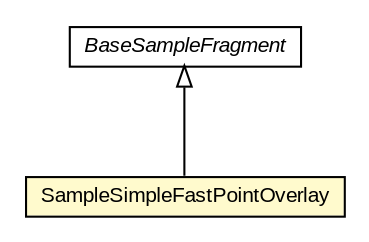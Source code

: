 #!/usr/local/bin/dot
#
# Class diagram 
# Generated by UMLGraph version R5_6-24-gf6e263 (http://www.umlgraph.org/)
#

digraph G {
	edge [fontname="arial",fontsize=10,labelfontname="arial",labelfontsize=10];
	node [fontname="arial",fontsize=10,shape=plaintext];
	nodesep=0.25;
	ranksep=0.5;
	// org.osmdroid.samplefragments.BaseSampleFragment
	c237251 [label=<<table title="org.osmdroid.samplefragments.BaseSampleFragment" border="0" cellborder="1" cellspacing="0" cellpadding="2" port="p" href="../BaseSampleFragment.html">
		<tr><td><table border="0" cellspacing="0" cellpadding="1">
<tr><td align="center" balign="center"><font face="arial italic"> BaseSampleFragment </font></td></tr>
		</table></td></tr>
		</table>>, URL="../BaseSampleFragment.html", fontname="arial", fontcolor="black", fontsize=10.0];
	// org.osmdroid.samplefragments.data.SampleSimpleFastPointOverlay
	c237275 [label=<<table title="org.osmdroid.samplefragments.data.SampleSimpleFastPointOverlay" border="0" cellborder="1" cellspacing="0" cellpadding="2" port="p" bgcolor="lemonChiffon" href="./SampleSimpleFastPointOverlay.html">
		<tr><td><table border="0" cellspacing="0" cellpadding="1">
<tr><td align="center" balign="center"> SampleSimpleFastPointOverlay </td></tr>
		</table></td></tr>
		</table>>, URL="./SampleSimpleFastPointOverlay.html", fontname="arial", fontcolor="black", fontsize=10.0];
	//org.osmdroid.samplefragments.data.SampleSimpleFastPointOverlay extends org.osmdroid.samplefragments.BaseSampleFragment
	c237251:p -> c237275:p [dir=back,arrowtail=empty];
}

